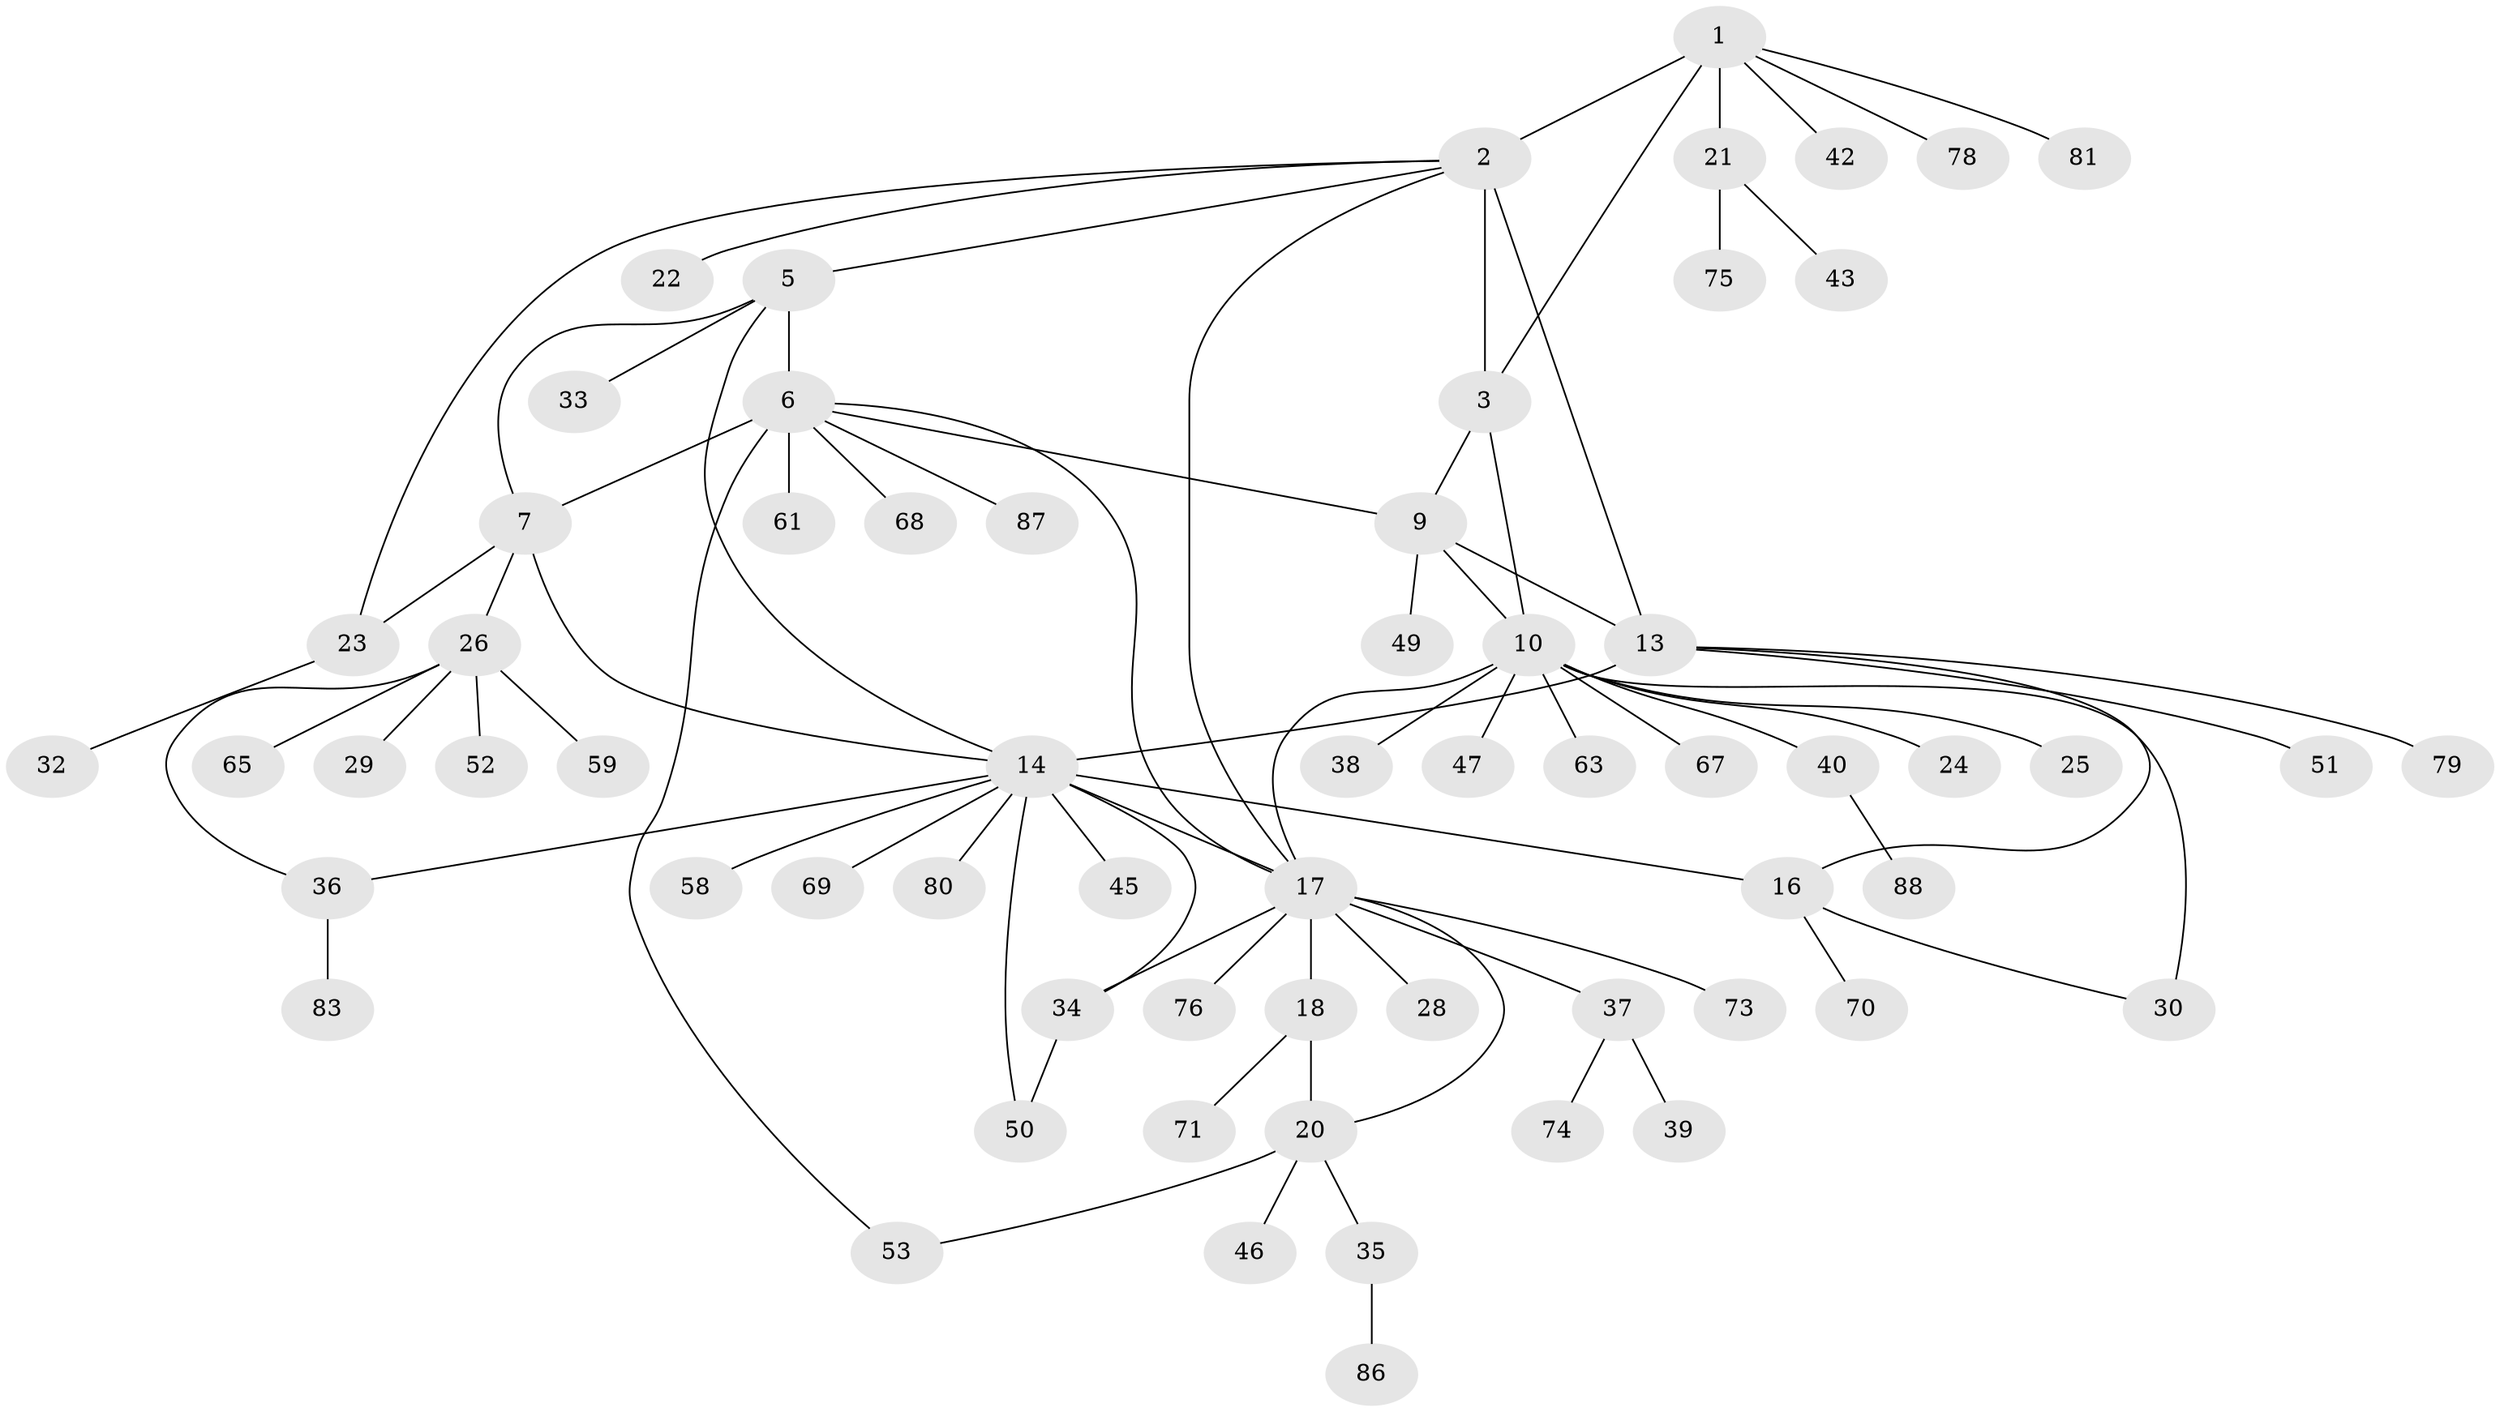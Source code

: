 // Generated by graph-tools (version 1.1) at 2025/52/02/27/25 19:52:19]
// undirected, 64 vertices, 81 edges
graph export_dot {
graph [start="1"]
  node [color=gray90,style=filled];
  1 [super="+89"];
  2 [super="+4"];
  3 [super="+12"];
  5 [super="+64"];
  6 [super="+8"];
  7 [super="+56"];
  9 [super="+60"];
  10 [super="+11"];
  13;
  14 [super="+15"];
  16 [super="+31"];
  17 [super="+55"];
  18 [super="+19"];
  20 [super="+27"];
  21 [super="+54"];
  22;
  23 [super="+41"];
  24 [super="+85"];
  25;
  26 [super="+48"];
  28;
  29;
  30 [super="+77"];
  32;
  33;
  34;
  35;
  36 [super="+44"];
  37 [super="+82"];
  38;
  39;
  40;
  42;
  43;
  45;
  46;
  47;
  49 [super="+72"];
  50;
  51 [super="+57"];
  52 [super="+66"];
  53;
  58;
  59;
  61 [super="+62"];
  63;
  65;
  67;
  68;
  69;
  70;
  71 [super="+84"];
  73;
  74;
  75;
  76;
  78;
  79;
  80;
  81 [super="+90"];
  83;
  86;
  87;
  88;
  1 -- 2 [weight=2];
  1 -- 3;
  1 -- 21;
  1 -- 42;
  1 -- 78;
  1 -- 81;
  2 -- 3 [weight=2];
  2 -- 13;
  2 -- 17;
  2 -- 5;
  2 -- 22;
  2 -- 23;
  3 -- 9;
  3 -- 10 [weight=2];
  5 -- 6 [weight=2];
  5 -- 7;
  5 -- 33;
  5 -- 14;
  6 -- 7 [weight=2];
  6 -- 17;
  6 -- 53;
  6 -- 68;
  6 -- 87;
  6 -- 9;
  6 -- 61;
  7 -- 26;
  7 -- 14;
  7 -- 23;
  9 -- 10 [weight=2];
  9 -- 13;
  9 -- 49;
  10 -- 25;
  10 -- 38;
  10 -- 47;
  10 -- 63;
  10 -- 67;
  10 -- 17;
  10 -- 30 [weight=2];
  10 -- 40;
  10 -- 24;
  13 -- 14 [weight=2];
  13 -- 16;
  13 -- 51;
  13 -- 79;
  14 -- 16 [weight=2];
  14 -- 45;
  14 -- 50;
  14 -- 58;
  14 -- 69;
  14 -- 80;
  14 -- 34;
  14 -- 36;
  14 -- 17;
  16 -- 30;
  16 -- 70;
  17 -- 18 [weight=2];
  17 -- 20;
  17 -- 28;
  17 -- 34;
  17 -- 37;
  17 -- 73;
  17 -- 76;
  18 -- 20 [weight=2];
  18 -- 71;
  20 -- 35;
  20 -- 46;
  20 -- 53;
  21 -- 43;
  21 -- 75;
  23 -- 32;
  26 -- 29;
  26 -- 36;
  26 -- 65;
  26 -- 59;
  26 -- 52;
  34 -- 50;
  35 -- 86;
  36 -- 83;
  37 -- 39;
  37 -- 74;
  40 -- 88;
}
